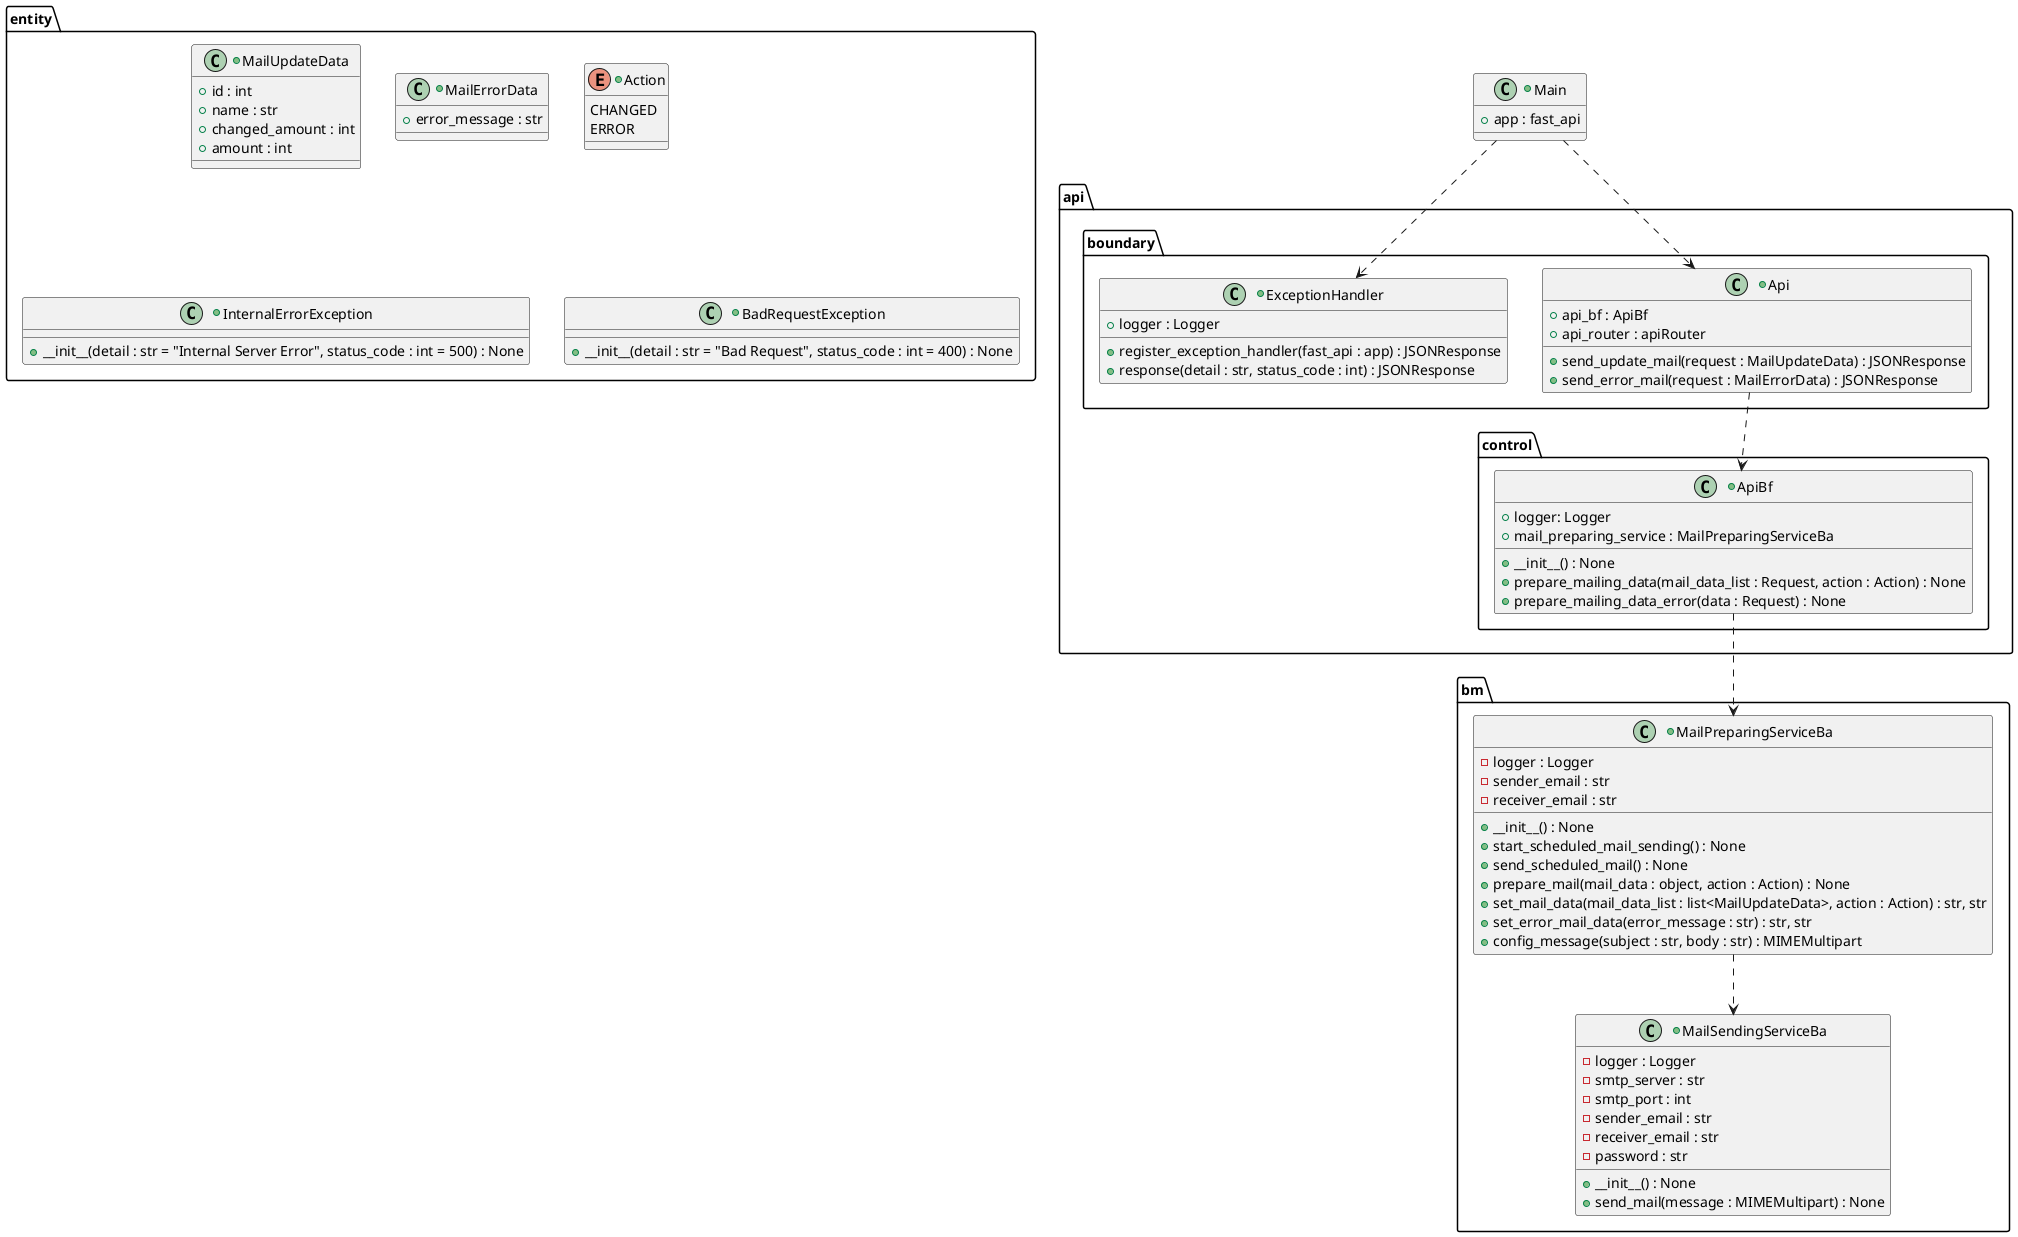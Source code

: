 @startuml

package api {
    package boundary {
        +class Api {
            +api_bf : ApiBf
            +api_router : apiRouter

            +send_update_mail(request : MailUpdateData) : JSONResponse
            +send_error_mail(request : MailErrorData) : JSONResponse
        }

        +class ExceptionHandler {
            +logger : Logger

            +register_exception_handler(fast_api : app) : JSONResponse
            +response(detail : str, status_code : int) : JSONResponse
        }
    }

    package control {
        +class ApiBf {
            +logger: Logger
            +mail_preparing_service : MailPreparingServiceBa


            +__init__() : None
            +prepare_mailing_data(mail_data_list : Request, action : Action) : None
            +prepare_mailing_data_error(data : Request) : None
        }
    }
}

package bm {
    +class MailPreparingServiceBa {
        - logger : Logger
        - sender_email : str
        - receiver_email : str

        + __init__() : None
        + start_scheduled_mail_sending() : None
        + send_scheduled_mail() : None
        + prepare_mail(mail_data : object, action : Action) : None
        + set_mail_data(mail_data_list : list<MailUpdateData>, action : Action) : str, str
        + set_error_mail_data(error_message : str) : str, str
        + config_message(subject : str, body : str) : MIMEMultipart
    }
    +class MailSendingServiceBa {
        - logger : Logger
        - smtp_server : str
        - smtp_port : int
        - sender_email : str
        - receiver_email : str
        - password : str

        + __init__() : None
        + send_mail(message : MIMEMultipart) : None
    }
}

package entity {
    +class MailUpdateData {
        + id : int
        + name : str
        + changed_amount : int
        + amount : int
    }

    +class MailErrorData {
        + error_message : str
    }

    +enum Action {
        CHANGED
        ERROR
    }

    +class InternalErrorException {
        + __init__(detail : str = "Internal Server Error", status_code : int = 500) : None
    }

    +class BadRequestException {
        +__init__(detail : str = "Bad Request", status_code : int = 400) : None
    }
}

+class Main {
    +app : fast_api
}

Main ..> ExceptionHandler
Main ..> Api

Api ..> ApiBf

ApiBf ..> MailPreparingServiceBa

MailPreparingServiceBa ..> MailSendingServiceBa

@enduml
